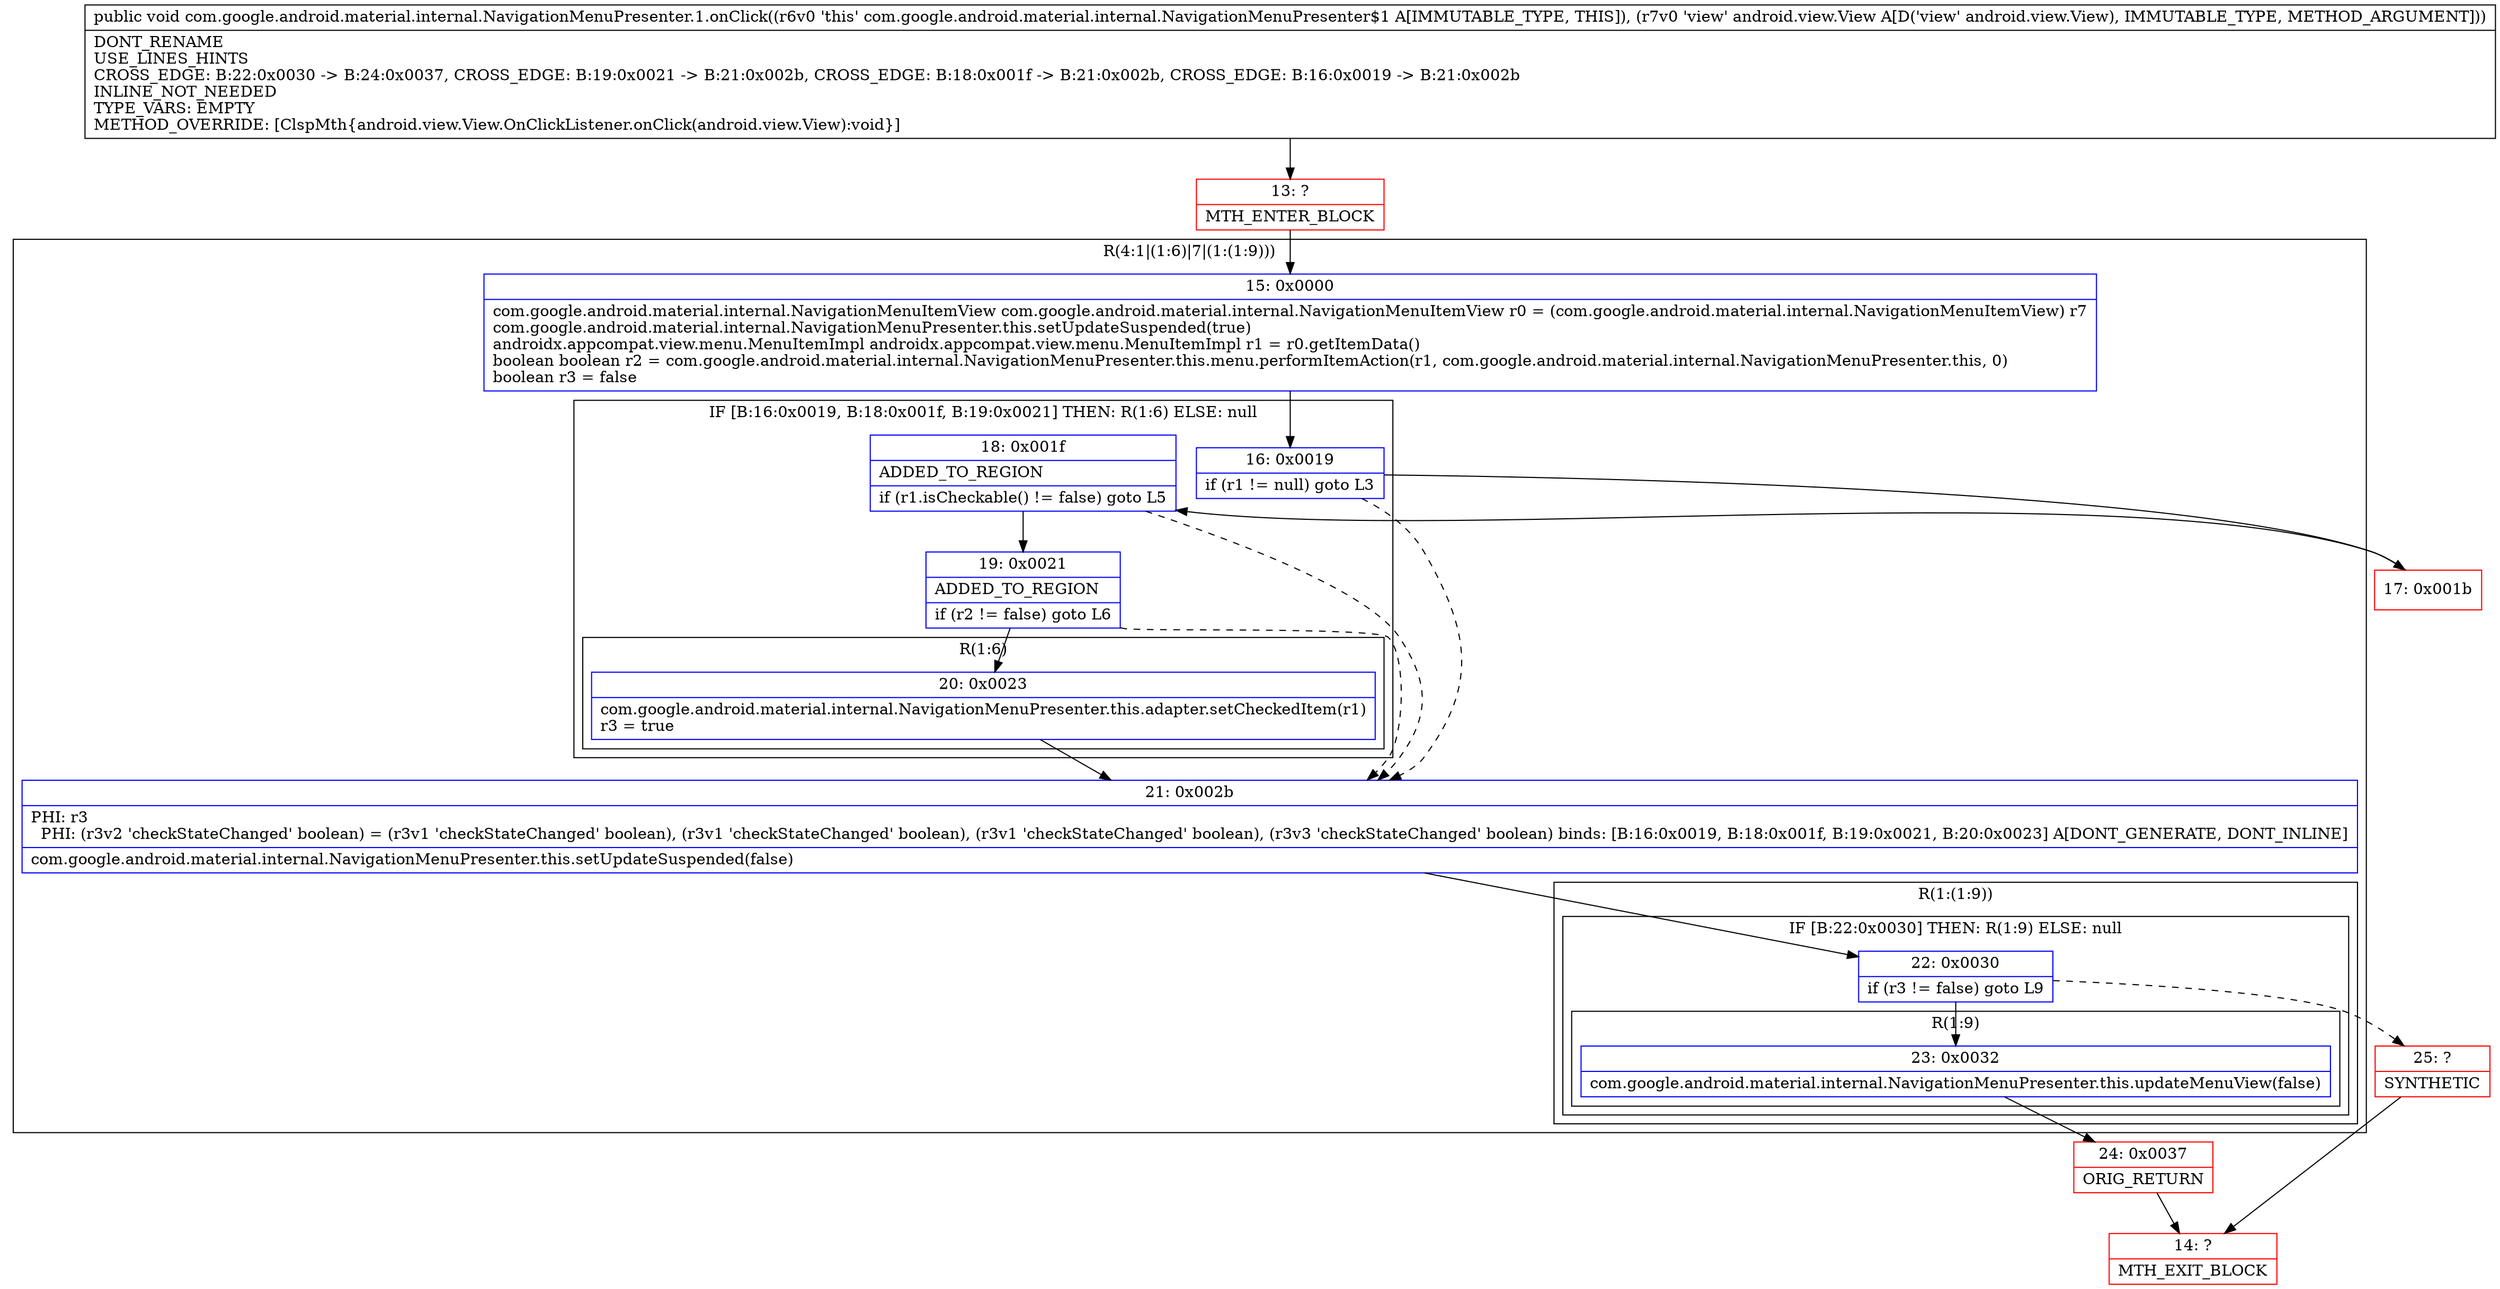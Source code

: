 digraph "CFG forcom.google.android.material.internal.NavigationMenuPresenter.1.onClick(Landroid\/view\/View;)V" {
subgraph cluster_Region_1192132442 {
label = "R(4:1|(1:6)|7|(1:(1:9)))";
node [shape=record,color=blue];
Node_15 [shape=record,label="{15\:\ 0x0000|com.google.android.material.internal.NavigationMenuItemView com.google.android.material.internal.NavigationMenuItemView r0 = (com.google.android.material.internal.NavigationMenuItemView) r7\lcom.google.android.material.internal.NavigationMenuPresenter.this.setUpdateSuspended(true)\landroidx.appcompat.view.menu.MenuItemImpl androidx.appcompat.view.menu.MenuItemImpl r1 = r0.getItemData()\lboolean boolean r2 = com.google.android.material.internal.NavigationMenuPresenter.this.menu.performItemAction(r1, com.google.android.material.internal.NavigationMenuPresenter.this, 0)\lboolean r3 = false\l}"];
subgraph cluster_IfRegion_680509541 {
label = "IF [B:16:0x0019, B:18:0x001f, B:19:0x0021] THEN: R(1:6) ELSE: null";
node [shape=record,color=blue];
Node_16 [shape=record,label="{16\:\ 0x0019|if (r1 != null) goto L3\l}"];
Node_18 [shape=record,label="{18\:\ 0x001f|ADDED_TO_REGION\l|if (r1.isCheckable() != false) goto L5\l}"];
Node_19 [shape=record,label="{19\:\ 0x0021|ADDED_TO_REGION\l|if (r2 != false) goto L6\l}"];
subgraph cluster_Region_1617932409 {
label = "R(1:6)";
node [shape=record,color=blue];
Node_20 [shape=record,label="{20\:\ 0x0023|com.google.android.material.internal.NavigationMenuPresenter.this.adapter.setCheckedItem(r1)\lr3 = true\l}"];
}
}
Node_21 [shape=record,label="{21\:\ 0x002b|PHI: r3 \l  PHI: (r3v2 'checkStateChanged' boolean) = (r3v1 'checkStateChanged' boolean), (r3v1 'checkStateChanged' boolean), (r3v1 'checkStateChanged' boolean), (r3v3 'checkStateChanged' boolean) binds: [B:16:0x0019, B:18:0x001f, B:19:0x0021, B:20:0x0023] A[DONT_GENERATE, DONT_INLINE]\l|com.google.android.material.internal.NavigationMenuPresenter.this.setUpdateSuspended(false)\l}"];
subgraph cluster_Region_1457415747 {
label = "R(1:(1:9))";
node [shape=record,color=blue];
subgraph cluster_IfRegion_1459979138 {
label = "IF [B:22:0x0030] THEN: R(1:9) ELSE: null";
node [shape=record,color=blue];
Node_22 [shape=record,label="{22\:\ 0x0030|if (r3 != false) goto L9\l}"];
subgraph cluster_Region_1488577472 {
label = "R(1:9)";
node [shape=record,color=blue];
Node_23 [shape=record,label="{23\:\ 0x0032|com.google.android.material.internal.NavigationMenuPresenter.this.updateMenuView(false)\l}"];
}
}
}
}
Node_13 [shape=record,color=red,label="{13\:\ ?|MTH_ENTER_BLOCK\l}"];
Node_17 [shape=record,color=red,label="{17\:\ 0x001b}"];
Node_24 [shape=record,color=red,label="{24\:\ 0x0037|ORIG_RETURN\l}"];
Node_14 [shape=record,color=red,label="{14\:\ ?|MTH_EXIT_BLOCK\l}"];
Node_25 [shape=record,color=red,label="{25\:\ ?|SYNTHETIC\l}"];
MethodNode[shape=record,label="{public void com.google.android.material.internal.NavigationMenuPresenter.1.onClick((r6v0 'this' com.google.android.material.internal.NavigationMenuPresenter$1 A[IMMUTABLE_TYPE, THIS]), (r7v0 'view' android.view.View A[D('view' android.view.View), IMMUTABLE_TYPE, METHOD_ARGUMENT]))  | DONT_RENAME\lUSE_LINES_HINTS\lCROSS_EDGE: B:22:0x0030 \-\> B:24:0x0037, CROSS_EDGE: B:19:0x0021 \-\> B:21:0x002b, CROSS_EDGE: B:18:0x001f \-\> B:21:0x002b, CROSS_EDGE: B:16:0x0019 \-\> B:21:0x002b\lINLINE_NOT_NEEDED\lTYPE_VARS: EMPTY\lMETHOD_OVERRIDE: [ClspMth\{android.view.View.OnClickListener.onClick(android.view.View):void\}]\l}"];
MethodNode -> Node_13;Node_15 -> Node_16;
Node_16 -> Node_17;
Node_16 -> Node_21[style=dashed];
Node_18 -> Node_19;
Node_18 -> Node_21[style=dashed];
Node_19 -> Node_20;
Node_19 -> Node_21[style=dashed];
Node_20 -> Node_21;
Node_21 -> Node_22;
Node_22 -> Node_23;
Node_22 -> Node_25[style=dashed];
Node_23 -> Node_24;
Node_13 -> Node_15;
Node_17 -> Node_18;
Node_24 -> Node_14;
Node_25 -> Node_14;
}

